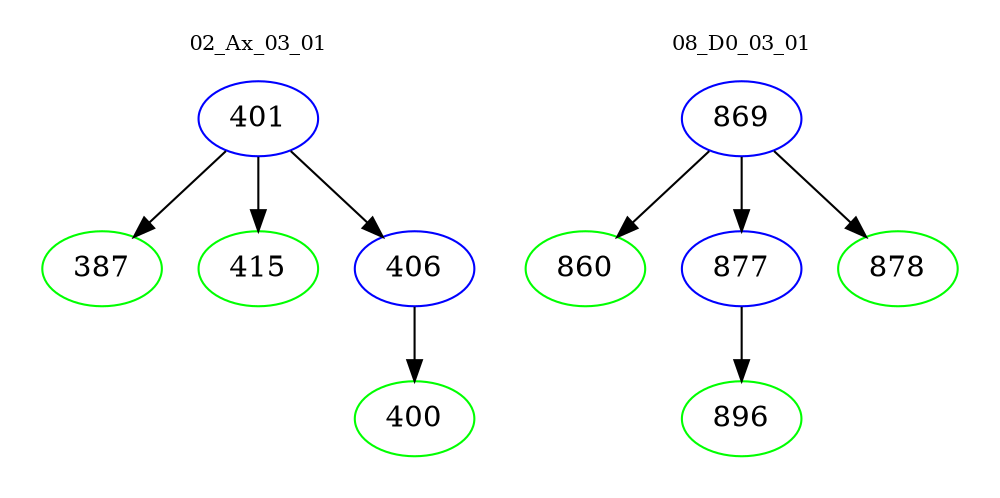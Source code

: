 digraph{
subgraph cluster_0 {
color = white
label = "02_Ax_03_01";
fontsize=10;
T0_401 [label="401", color="blue"]
T0_401 -> T0_387 [color="black"]
T0_387 [label="387", color="green"]
T0_401 -> T0_415 [color="black"]
T0_415 [label="415", color="green"]
T0_401 -> T0_406 [color="black"]
T0_406 [label="406", color="blue"]
T0_406 -> T0_400 [color="black"]
T0_400 [label="400", color="green"]
}
subgraph cluster_1 {
color = white
label = "08_D0_03_01";
fontsize=10;
T1_869 [label="869", color="blue"]
T1_869 -> T1_860 [color="black"]
T1_860 [label="860", color="green"]
T1_869 -> T1_877 [color="black"]
T1_877 [label="877", color="blue"]
T1_877 -> T1_896 [color="black"]
T1_896 [label="896", color="green"]
T1_869 -> T1_878 [color="black"]
T1_878 [label="878", color="green"]
}
}
